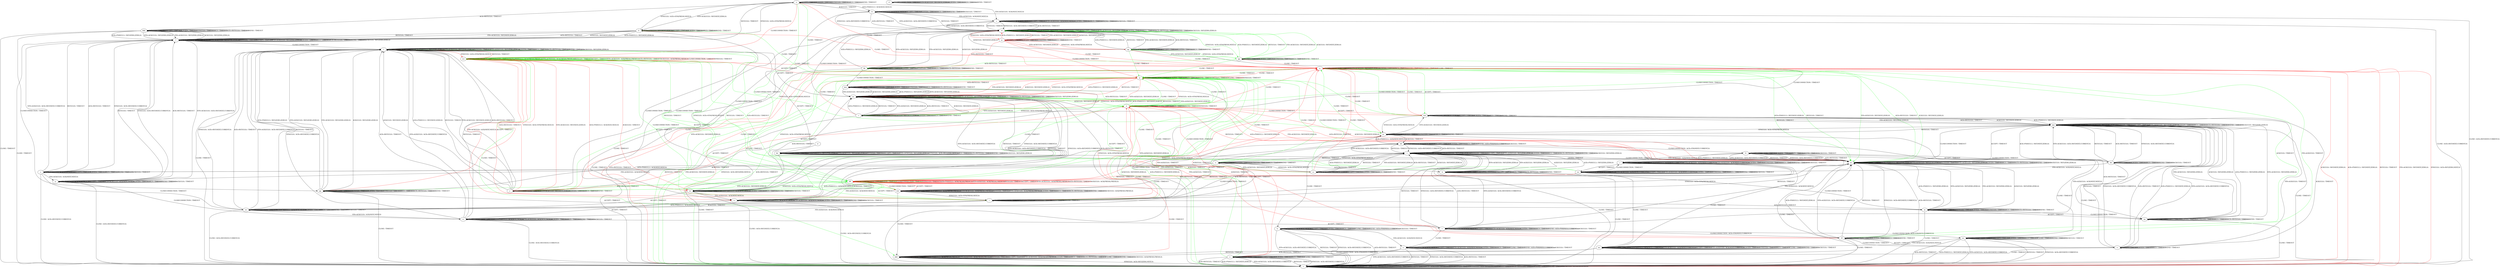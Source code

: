 digraph "" {
	graph ["Incoming time"=0.20570611953735352,
		"Outgoing time"=0.2994973659515381,
		Output="{'States': 58, 'Transitions': 806, 'Filename': '../results/tcp_preset_50/TCP_FreeBSD_Server-TCP_FreeBSD_Server-2.dot'}",
		Reference="{'States': 56, 'Transitions': 716, 'Filename': '../subjects/tcp/TCP_FreeBSD_Server.dot'}",
		Solver=yices,
		Updated="{'States': 56, 'Transitions': 716, 'Filename': '../subjects/tcp/TCP_FreeBSD_Server.dot'}",
		"f-measure"=0.8868715083798883,
		precision=0.8868715083798883,
		recall=0.8868715083798883
	];
	a -> a	[key=0,
		label="ACCEPT / TIMEOUT"];
	a -> a	[key=1,
		label="LISTEN / TIMEOUT"];
	a -> a	[key=2,
		label="SYN(V,V,0) / TIMEOUT"];
	a -> a	[key=3,
		label="RCV / TIMEOUT"];
	a -> a	[key=4,
		label="SEND / TIMEOUT"];
	a -> f	[key=0,
		label="RST(V,V,0) / TIMEOUT"];
	a -> h	[key=0,
		label="SYN+ACK(V,V,0) / RST(NEXT,ZERO,0)"];
	a -> q	[key=0,
		color=red,
		label="CLOSE / TIMEOUT"];
	a -> s	[key=0,
		label="FIN+ACK(V,V,0) / ACK(NEXT,NEXT,0)"];
	a -> jj	[key=0,
		color=green,
		label="CLOSE / TIMEOUT"];
	a -> tt	[key=0,
		label="ACK+PSH(V,V,1) / ACK(NEXT,NEXT,0)"];
	a -> tt	[key=1,
		label="ACK(V,V,0) / TIMEOUT"];
	a -> bbb	[key=0,
		label="ACK+RST(V,V,0) / TIMEOUT"];
	a -> ccc	[key=0,
		color=red,
		label="CLOSECONNECTION / TIMEOUT"];
	a -> fff	[key=0,
		color=green,
		label="CLOSECONNECTION / TIMEOUT"];
	b -> b	[key=0,
		label="RST(V,V,0) / TIMEOUT"];
	b -> b	[key=1,
		label="ACCEPT / TIMEOUT"];
	b -> b	[key=2,
		label="LISTEN / TIMEOUT"];
	b -> b	[key=3,
		label="SYN(V,V,0) / TIMEOUT"];
	b -> b	[key=4,
		label="RCV / TIMEOUT"];
	b -> b	[key=5,
		label="ACK+RST(V,V,0) / TIMEOUT"];
	b -> b	[key=6,
		label="SEND / TIMEOUT"];
	b -> l	[key=0,
		label="ACK+PSH(V,V,1) / RST(ZERO,ZERO,0)"];
	b -> l	[key=1,
		label="SYN+ACK(V,V,0) / RST(ZERO,ZERO,0)"];
	b -> l	[key=2,
		label="FIN+ACK(V,V,0) / RST(ZERO,ZERO,0)"];
	b -> l	[key=3,
		label="ACK(V,V,0) / RST(ZERO,ZERO,0)"];
	b -> m	[key=0,
		label="CLOSECONNECTION / TIMEOUT"];
	b -> v	[key=0,
		label="CLOSE / TIMEOUT"];
	c -> c	[key=0,
		label="CLOSECONNECTION / TIMEOUT"];
	c -> c	[key=1,
		label="SYN+ACK(V,V,0) / RST(NEXT,ZERO,0)"];
	c -> c	[key=2,
		label="LISTEN / TIMEOUT"];
	c -> c	[key=3,
		label="RCV / TIMEOUT"];
	c -> c	[key=4,
		label="SEND / TIMEOUT"];
	c -> q	[key=0,
		color=red,
		label="CLOSE / TIMEOUT"];
	c -> y	[key=0,
		label="ACCEPT / TIMEOUT"];
	c -> ii	[key=0,
		color=green,
		label="SYN(V,V,0) / ACK+SYN(FRESH,NEXT,0)"];
	c -> jj	[key=0,
		color=green,
		label="CLOSE / TIMEOUT"];
	c -> jj	[key=1,
		color=red,
		label="SYN(V,V,0) / ACK+SYN(FRESH,NEXT,0)"];
	c -> yy	[key=0,
		label="ACK+PSH(V,V,1) / RST(NEXT,ZERO,0)"];
	c -> yy	[key=1,
		label="RST(V,V,0) / TIMEOUT"];
	c -> yy	[key=2,
		label="FIN+ACK(V,V,0) / RST(NEXT,ZERO,0)"];
	c -> yy	[key=3,
		label="ACK+RST(V,V,0) / TIMEOUT"];
	c -> yy	[key=4,
		label="ACK(V,V,0) / RST(NEXT,ZERO,0)"];
	d -> d	[key=0,
		label="CLOSECONNECTION / TIMEOUT"];
	d -> d	[key=1,
		label="SYN+ACK(V,V,0) / RST(NEXT,ZERO,0)"];
	d -> d	[key=2,
		label="LISTEN / TIMEOUT"];
	d -> d	[key=3,
		label="RCV / TIMEOUT"];
	d -> d	[key=4,
		label="SEND / TIMEOUT"];
	e -> e	[key=0,
		label="CLOSECONNECTION / TIMEOUT"];
	e -> e	[key=1,
		label="ACCEPT / TIMEOUT"];
	e -> e	[key=2,
		label="LISTEN / TIMEOUT"];
	e -> e	[key=3,
		label="RCV / TIMEOUT"];
	e -> e	[key=4,
		label="CLOSE / TIMEOUT"];
	e -> e	[key=5,
		label="SEND / TIMEOUT"];
	e -> q	[key=0,
		color=red,
		label="FIN+ACK(V,V,0) / TIMEOUT"];
	e -> q	[key=1,
		color=red,
		label="ACK(V,V,0) / TIMEOUT"];
	e -> v	[key=0,
		label="ACK+PSH(V,V,1) / RST(NEXT,ZERO,0)"];
	e -> v	[key=1,
		label="SYN+ACK(V,V,0) / ACK+RST(NEXT,CURRENT,0)"];
	e -> v	[key=2,
		label="RST(V,V,0) / TIMEOUT"];
	e -> v	[key=3,
		label="SYN(V,V,0) / ACK+RST(NEXT,CURRENT,0)"];
	e -> v	[key=4,
		label="ACK+RST(V,V,0) / TIMEOUT"];
	e -> jj	[key=0,
		color=green,
		label="FIN+ACK(V,V,0) / TIMEOUT"];
	e -> jj	[key=1,
		color=green,
		label="ACK(V,V,0) / TIMEOUT"];
	f -> a	[key=0,
		label="SYN(V,V,0) / ACK+SYN(FRESH,NEXT,0)"];
	f -> f	[key=0,
		label="ACK+PSH(V,V,1) / RST(ZERO,ZERO,0)"];
	f -> f	[key=1,
		label="SYN+ACK(V,V,0) / RST(ZERO,ZERO,0)"];
	f -> f	[key=2,
		label="RST(V,V,0) / TIMEOUT"];
	f -> f	[key=3,
		label="ACCEPT / TIMEOUT"];
	f -> f	[key=4,
		label="FIN+ACK(V,V,0) / RST(ZERO,ZERO,0)"];
	f -> f	[key=5,
		label="LISTEN / TIMEOUT"];
	f -> f	[key=6,
		label="RCV / TIMEOUT"];
	f -> f	[key=7,
		label="ACK+RST(V,V,0) / TIMEOUT"];
	f -> f	[key=8,
		label="SEND / TIMEOUT"];
	f -> f	[key=9,
		label="ACK(V,V,0) / RST(ZERO,ZERO,0)"];
	f -> t	[key=0,
		label="CLOSECONNECTION / TIMEOUT"];
	f -> v	[key=0,
		label="CLOSE / TIMEOUT"];
	g -> g	[key=0,
		label="ACCEPT / TIMEOUT"];
	g -> g	[key=1,
		label="LISTEN / TIMEOUT"];
	g -> g	[key=2,
		label="SYN(V,V,0) / TIMEOUT"];
	g -> g	[key=3,
		label="RCV / TIMEOUT"];
	g -> g	[key=4,
		label="SEND / TIMEOUT"];
	g -> q	[key=0,
		color=red,
		label="CLOSE / TIMEOUT"];
	g -> jj	[key=0,
		color=red,
		label="CLOSECONNECTION / TIMEOUT"];
	g -> kk	[key=0,
		color=red,
		label="ACK+RST(V,V,0) / TIMEOUT"];
	g -> qq	[key=0,
		color=red,
		label="SYN+ACK(V,V,0) / RST(NEXT,ZERO,0)"];
	g -> vv	[key=0,
		color=red,
		label="ACK+PSH(V,V,1) / RST(NEXT,ZERO,0)"];
	g -> vv	[key=1,
		color=red,
		label="RST(V,V,0) / TIMEOUT"];
	g -> vv	[key=2,
		color=red,
		label="FIN+ACK(V,V,0) / RST(NEXT,ZERO,0)"];
	g -> vv	[key=3,
		color=red,
		label="ACK(V,V,0) / RST(NEXT,ZERO,0)"];
	h -> a	[key=0,
		label="SYN(V,V,0) / ACK+SYN(FRESH,NEXT,0)"];
	h -> f	[key=0,
		label="ACK+PSH(V,V,1) / RST(NEXT,ZERO,0)"];
	h -> f	[key=1,
		label="RST(V,V,0) / TIMEOUT"];
	h -> f	[key=2,
		label="FIN+ACK(V,V,0) / RST(NEXT,ZERO,0)"];
	h -> f	[key=3,
		label="ACK+RST(V,V,0) / TIMEOUT"];
	h -> f	[key=4,
		label="ACK(V,V,0) / RST(NEXT,ZERO,0)"];
	h -> h	[key=0,
		label="SYN+ACK(V,V,0) / RST(NEXT,ZERO,0)"];
	h -> h	[key=1,
		label="ACCEPT / TIMEOUT"];
	h -> h	[key=2,
		label="LISTEN / TIMEOUT"];
	h -> h	[key=3,
		label="RCV / TIMEOUT"];
	h -> h	[key=4,
		label="SEND / TIMEOUT"];
	h -> q	[key=0,
		color=red,
		label="CLOSE / TIMEOUT"];
	h -> y	[key=0,
		label="CLOSECONNECTION / TIMEOUT"];
	h -> jj	[key=0,
		color=green,
		label="CLOSE / TIMEOUT"];
	i -> i	[key=0,
		label="CLOSECONNECTION / TIMEOUT"];
	i -> i	[key=1,
		label="LISTEN / TIMEOUT"];
	i -> i	[key=2,
		label="SYN(V,V,0) / TIMEOUT"];
	i -> i	[key=3,
		label="RCV / TIMEOUT"];
	i -> i	[key=4,
		label="SEND / TIMEOUT"];
	i -> m	[key=0,
		label="ACK+RST(V,V,0) / TIMEOUT"];
	i -> q	[key=0,
		color=green,
		label="SYN+ACK(V,V,0) / RST(NEXT,ZERO,0)"];
	i -> q	[key=1,
		color=red,
		label="CLOSE / TIMEOUT"];
	i -> w	[key=0,
		label="FIN+ACK(V,V,0) / ACK(NEXT,NEXT,0)"];
	i -> ii	[key=0,
		color=red,
		label="SYN+ACK(V,V,0) / RST(NEXT,ZERO,0)"];
	i -> jj	[key=0,
		color=green,
		label="CLOSE / TIMEOUT"];
	i -> oo	[key=0,
		label="ACK+PSH(V,V,1) / ACK(NEXT,NEXT,0)"];
	i -> oo	[key=1,
		label="ACK(V,V,0) / TIMEOUT"];
	i -> ss	[key=0,
		label="ACCEPT / TIMEOUT"];
	i -> zz	[key=0,
		label="RST(V,V,0) / TIMEOUT"];
	j -> j	[key=0,
		label="CLOSECONNECTION / TIMEOUT"];
	j -> j	[key=1,
		label="ACK+PSH(V,V,1) / ACK(NEXT,CURRENT,0)"];
	j -> j	[key=2,
		label="SYN+ACK(V,V,0) / ACK(NEXT,CURRENT,0)"];
	j -> j	[key=3,
		label="FIN+ACK(V,V,0) / ACK(NEXT,CURRENT,0)"];
	j -> j	[key=4,
		label="LISTEN / TIMEOUT"];
	j -> j	[key=5,
		label="SYN(V,V,0) / TIMEOUT"];
	j -> j	[key=6,
		label="RCV / TIMEOUT"];
	j -> j	[key=7,
		label="SEND / TIMEOUT"];
	j -> j	[key=8,
		label="ACK(V,V,0) / TIMEOUT"];
	j -> nn	[key=0,
		label="CLOSE / TIMEOUT"];
	j -> uu	[key=0,
		label="ACCEPT / TIMEOUT"];
	j -> ww	[key=0,
		label="RST(V,V,0) / TIMEOUT"];
	j -> ww	[key=1,
		label="ACK+RST(V,V,0) / TIMEOUT"];
	k -> k	[key=0,
		label="ACK+PSH(V,V,1) / ACK(NEXT,NEXT,0)"];
	k -> k	[key=1,
		label="ACCEPT / TIMEOUT"];
	k -> k	[key=2,
		label="LISTEN / TIMEOUT"];
	k -> k	[key=3,
		label="RCV / TIMEOUT"];
	k -> k	[key=4,
		label="CLOSE / TIMEOUT"];
	k -> k	[key=5,
		label="SEND / ACK+PSH(NEXT,CURRENT,1)"];
	k -> k	[key=6,
		label="ACK(V,V,0) / TIMEOUT"];
	k -> v	[key=0,
		label="SYN+ACK(V,V,0) / ACK+RST(NEXT,CURRENT,0)"];
	k -> v	[key=1,
		label="RST(V,V,0) / TIMEOUT"];
	k -> v	[key=2,
		label="SYN(V,V,0) / ACK+RST(NEXT,CURRENT,0)"];
	k -> v	[key=3,
		label="ACK+RST(V,V,0) / TIMEOUT"];
	k -> x	[key=0,
		label="FIN+ACK(V,V,0) / ACK(NEXT,NEXT,0)"];
	k -> ee	[key=0,
		label="CLOSECONNECTION / ACK+FIN(NEXT,CURRENT,0)"];
	l -> l	[key=0,
		label="ACK+PSH(V,V,1) / RST(ZERO,ZERO,0)"];
	l -> l	[key=1,
		label="SYN+ACK(V,V,0) / RST(ZERO,ZERO,0)"];
	l -> l	[key=2,
		label="RST(V,V,0) / TIMEOUT"];
	l -> l	[key=3,
		label="ACCEPT / TIMEOUT"];
	l -> l	[key=4,
		label="FIN+ACK(V,V,0) / RST(ZERO,ZERO,0)"];
	l -> l	[key=5,
		label="LISTEN / TIMEOUT"];
	l -> l	[key=6,
		label="RCV / TIMEOUT"];
	l -> l	[key=7,
		label="ACK+RST(V,V,0) / TIMEOUT"];
	l -> l	[key=8,
		label="SEND / TIMEOUT"];
	l -> l	[key=9,
		label="ACK(V,V,0) / RST(ZERO,ZERO,0)"];
	l -> u	[key=0,
		label="SYN(V,V,0) / ACK+SYN(FRESH,NEXT,0)"];
	l -> v	[key=0,
		label="CLOSE / TIMEOUT"];
	l -> zz	[key=0,
		label="CLOSECONNECTION / TIMEOUT"];
	m -> m	[key=0,
		label="CLOSECONNECTION / TIMEOUT"];
	m -> m	[key=1,
		label="RST(V,V,0) / TIMEOUT"];
	m -> m	[key=2,
		label="LISTEN / TIMEOUT"];
	m -> m	[key=3,
		label="SYN(V,V,0) / TIMEOUT"];
	m -> m	[key=4,
		label="RCV / TIMEOUT"];
	m -> m	[key=5,
		label="ACK+RST(V,V,0) / TIMEOUT"];
	m -> m	[key=6,
		label="SEND / TIMEOUT"];
	m -> v	[key=0,
		label="CLOSE / TIMEOUT"];
	m -> aa	[key=0,
		label="ACCEPT / TIMEOUT"];
	m -> zz	[key=0,
		label="ACK+PSH(V,V,1) / RST(ZERO,ZERO,0)"];
	m -> zz	[key=1,
		label="SYN+ACK(V,V,0) / RST(ZERO,ZERO,0)"];
	m -> zz	[key=2,
		label="FIN+ACK(V,V,0) / RST(ZERO,ZERO,0)"];
	m -> zz	[key=3,
		label="ACK(V,V,0) / RST(ZERO,ZERO,0)"];
	n -> n	[key=0,
		label="CLOSECONNECTION / TIMEOUT"];
	n -> n	[key=1,
		label="ACK+PSH(V,V,1) / ACK(NEXT,NEXT,0)"];
	n -> n	[key=2,
		label="FIN+ACK(V,V,0) / ACK(NEXT,NEXT,0)"];
	n -> n	[key=3,
		label="LISTEN / TIMEOUT"];
	n -> n	[key=4,
		label="RCV / TIMEOUT"];
	n -> n	[key=5,
		label="SEND / TIMEOUT"];
	n -> n	[key=6,
		label="ACK(V,V,0) / TIMEOUT"];
	n -> v	[key=0,
		label="CLOSE / ACK+RST(NEXT,CURRENT,0)"];
	n -> w	[key=0,
		label="ACCEPT / TIMEOUT"];
	n -> yy	[key=0,
		label="SYN+ACK(V,V,0) / ACK+RST(NEXT,CURRENT,0)"];
	n -> yy	[key=1,
		label="RST(V,V,0) / TIMEOUT"];
	n -> yy	[key=2,
		label="SYN(V,V,0) / ACK+RST(NEXT,CURRENT,0)"];
	n -> yy	[key=3,
		label="ACK+RST(V,V,0) / TIMEOUT"];
	o -> e	[key=0,
		label="CLOSE / TIMEOUT"];
	o -> o	[key=0,
		label="ACCEPT / TIMEOUT"];
	o -> o	[key=1,
		label="LISTEN / TIMEOUT"];
	o -> o	[key=2,
		label="RCV / TIMEOUT"];
	o -> o	[key=3,
		label="SEND / TIMEOUT"];
	o -> ff	[key=0,
		label="CLOSECONNECTION / TIMEOUT"];
	o -> aaa	[key=0,
		label="ACK+PSH(V,V,1) / RST(NEXT,ZERO,0)"];
	o -> aaa	[key=1,
		label="SYN+ACK(V,V,0) / ACK+RST(NEXT,CURRENT,0)"];
	o -> aaa	[key=2,
		label="RST(V,V,0) / TIMEOUT"];
	o -> aaa	[key=3,
		label="SYN(V,V,0) / ACK+RST(NEXT,CURRENT,0)"];
	o -> aaa	[key=4,
		label="ACK+RST(V,V,0) / TIMEOUT"];
	o -> eee	[key=0,
		label="FIN+ACK(V,V,0) / TIMEOUT"];
	o -> eee	[key=1,
		label="ACK(V,V,0) / TIMEOUT"];
	p -> f	[key=0,
		label="SYN+ACK(V,V,0) / ACK+RST(NEXT,CURRENT,0)"];
	p -> f	[key=1,
		label="RST(V,V,0) / TIMEOUT"];
	p -> f	[key=2,
		label="SYN(V,V,0) / ACK+RST(NEXT,CURRENT,0)"];
	p -> f	[key=3,
		label="ACK+RST(V,V,0) / TIMEOUT"];
	p -> p	[key=0,
		label="ACK+PSH(V,V,1) / ACK(NEXT,NEXT,0)"];
	p -> p	[key=1,
		label="ACCEPT / TIMEOUT"];
	p -> p	[key=2,
		label="FIN+ACK(V,V,0) / ACK(NEXT,NEXT,0)"];
	p -> p	[key=3,
		label="LISTEN / TIMEOUT"];
	p -> p	[key=4,
		label="RCV / TIMEOUT"];
	p -> p	[key=5,
		label="SEND / TIMEOUT"];
	p -> p	[key=6,
		label="ACK(V,V,0) / TIMEOUT"];
	p -> v	[key=0,
		label="CLOSE / ACK+RST(NEXT,CURRENT,0)"];
	p -> w	[key=0,
		label="CLOSECONNECTION / TIMEOUT"];
	q -> i	[key=0,
		color=green,
		label="SYN(V,V,0) / ACK+SYN(FRESH,NEXT,0)"];
	q -> q	[key=0,
		label="CLOSECONNECTION / TIMEOUT"];
	q -> q	[key=1,
		label="SYN+ACK(V,V,0) / RST(NEXT,ZERO,0)"];
	q -> q	[key=2,
		label="LISTEN / TIMEOUT"];
	q -> q	[key=3,
		label="RCV / TIMEOUT"];
	q -> q	[key=4,
		label="SEND / TIMEOUT"];
	q -> q	[key=5,
		color=red,
		label="ACCEPT / TIMEOUT"];
	q -> q	[key=6,
		color=red,
		label="CLOSE / TIMEOUT"];
	q -> v	[key=0,
		color=red,
		label="ACK+PSH(V,V,1) / RST(NEXT,ZERO,0)"];
	q -> v	[key=1,
		color=red,
		label="RST(V,V,0) / TIMEOUT"];
	q -> v	[key=2,
		color=red,
		label="FIN+ACK(V,V,0) / RST(NEXT,ZERO,0)"];
	q -> v	[key=3,
		color=red,
		label="SYN(V,V,0) / ACK+RST(ZERO,NEXT,0)"];
	q -> v	[key=4,
		color=red,
		label="ACK+RST(V,V,0) / TIMEOUT"];
	q -> v	[key=5,
		color=red,
		label="ACK(V,V,0) / RST(NEXT,ZERO,0)"];
	q -> jj	[key=0,
		color=green,
		label="CLOSE / TIMEOUT"];
	q -> zz	[key=0,
		color=green,
		label="ACK+PSH(V,V,1) / RST(NEXT,ZERO,0)"];
	q -> zz	[key=1,
		color=green,
		label="RST(V,V,0) / TIMEOUT"];
	q -> zz	[key=2,
		color=green,
		label="FIN+ACK(V,V,0) / RST(NEXT,ZERO,0)"];
	q -> zz	[key=3,
		color=green,
		label="ACK+RST(V,V,0) / TIMEOUT"];
	q -> zz	[key=4,
		color=green,
		label="ACK(V,V,0) / RST(NEXT,ZERO,0)"];
	q -> eee	[key=0,
		color=green,
		label="ACCEPT / TIMEOUT"];
	r -> l	[key=0,
		label="SYN+ACK(V,V,0) / ACK+RST(NEXT,CURRENT,0)"];
	r -> l	[key=1,
		label="RST(V,V,0) / TIMEOUT"];
	r -> l	[key=2,
		label="SYN(V,V,0) / ACK+RST(NEXT,CURRENT,0)"];
	r -> l	[key=3,
		label="ACK+RST(V,V,0) / TIMEOUT"];
	r -> r	[key=0,
		label="ACK+PSH(V,V,1) / ACK(NEXT,NEXT,0)"];
	r -> r	[key=1,
		label="ACCEPT / TIMEOUT"];
	r -> r	[key=2,
		label="FIN+ACK(V,V,0) / ACK(NEXT,NEXT,0)"];
	r -> r	[key=3,
		label="LISTEN / TIMEOUT"];
	r -> r	[key=4,
		label="RCV / TIMEOUT"];
	r -> r	[key=5,
		label="SEND / ACK+PSH(NEXT,CURRENT,1)"];
	r -> r	[key=6,
		label="ACK(V,V,0) / TIMEOUT"];
	r -> x	[key=0,
		label="CLOSE / TIMEOUT"];
	r -> ff	[key=0,
		label="CLOSECONNECTION / ACK+FIN(NEXT,CURRENT,0)"];
	s -> n	[key=0,
		label="CLOSECONNECTION / TIMEOUT"];
	s -> s	[key=0,
		label="ACK+PSH(V,V,1) / ACK(NEXT,NEXT,0)"];
	s -> s	[key=1,
		label="ACCEPT / TIMEOUT"];
	s -> s	[key=2,
		label="FIN+ACK(V,V,0) / ACK(NEXT,NEXT,0)"];
	s -> s	[key=3,
		label="LISTEN / TIMEOUT"];
	s -> s	[key=4,
		label="RCV / TIMEOUT"];
	s -> s	[key=5,
		label="SEND / TIMEOUT"];
	s -> s	[key=6,
		label="ACK(V,V,0) / TIMEOUT"];
	s -> v	[key=0,
		label="CLOSE / ACK+RST(NEXT,CURRENT,0)"];
	s -> vv	[key=0,
		label="SYN+ACK(V,V,0) / ACK+RST(NEXT,CURRENT,0)"];
	s -> vv	[key=1,
		label="RST(V,V,0) / TIMEOUT"];
	s -> vv	[key=2,
		label="SYN(V,V,0) / ACK+RST(NEXT,CURRENT,0)"];
	s -> vv	[key=3,
		label="ACK+RST(V,V,0) / TIMEOUT"];
	t -> t	[key=0,
		label="CLOSECONNECTION / TIMEOUT"];
	t -> t	[key=1,
		label="ACK+PSH(V,V,1) / RST(ZERO,ZERO,0)"];
	t -> t	[key=2,
		label="SYN+ACK(V,V,0) / RST(ZERO,ZERO,0)"];
	t -> t	[key=3,
		label="RST(V,V,0) / TIMEOUT"];
	t -> t	[key=4,
		label="FIN+ACK(V,V,0) / RST(ZERO,ZERO,0)"];
	t -> t	[key=5,
		label="LISTEN / TIMEOUT"];
	t -> t	[key=6,
		label="RCV / TIMEOUT"];
	t -> t	[key=7,
		label="ACK+RST(V,V,0) / TIMEOUT"];
	t -> t	[key=8,
		label="SEND / TIMEOUT"];
	t -> t	[key=9,
		label="ACK(V,V,0) / RST(ZERO,ZERO,0)"];
	t -> v	[key=0,
		label="CLOSE / TIMEOUT"];
	t -> zz	[key=0,
		label="ACCEPT / TIMEOUT"];
	t -> ccc	[key=0,
		color=red,
		label="SYN(V,V,0) / ACK+SYN(FRESH,NEXT,0)"];
	t -> fff	[key=0,
		color=green,
		label="SYN(V,V,0) / ACK+SYN(FRESH,NEXT,0)"];
	u -> b	[key=0,
		label="ACK+RST(V,V,0) / TIMEOUT"];
	u -> i	[key=0,
		label="CLOSECONNECTION / TIMEOUT"];
	u -> l	[key=0,
		label="RST(V,V,0) / TIMEOUT"];
	u -> p	[key=0,
		label="FIN+ACK(V,V,0) / ACK(NEXT,NEXT,0)"];
	u -> u	[key=0,
		label="ACCEPT / TIMEOUT"];
	u -> u	[key=1,
		label="LISTEN / TIMEOUT"];
	u -> u	[key=2,
		label="SYN(V,V,0) / TIMEOUT"];
	u -> u	[key=3,
		label="RCV / TIMEOUT"];
	u -> u	[key=4,
		label="SEND / TIMEOUT"];
	u -> z	[key=0,
		label="ACK+PSH(V,V,1) / ACK(NEXT,NEXT,0)"];
	u -> z	[key=1,
		label="ACK(V,V,0) / TIMEOUT"];
	u -> cc	[key=0,
		label="SYN+ACK(V,V,0) / RST(NEXT,ZERO,0)"];
	u -> jj	[key=0,
		color=green,
		label="CLOSE / TIMEOUT"];
	v -> v	[key=0,
		label="CLOSECONNECTION / TIMEOUT"];
	v -> v	[key=1,
		label="ACK+PSH(V,V,1) / RST(ZERO,ZERO,0)"];
	v -> v	[key=2,
		label="SYN+ACK(V,V,0) / RST(ZERO,ZERO,0)"];
	v -> v	[key=3,
		label="RST(V,V,0) / TIMEOUT"];
	v -> v	[key=4,
		label="ACCEPT / TIMEOUT"];
	v -> v	[key=5,
		label="FIN+ACK(V,V,0) / RST(ZERO,ZERO,0)"];
	v -> v	[key=6,
		label="LISTEN / TIMEOUT"];
	v -> v	[key=7,
		label="SYN(V,V,0) / ACK+RST(ZERO,NEXT,0)"];
	v -> v	[key=8,
		label="RCV / TIMEOUT"];
	v -> v	[key=9,
		label="ACK+RST(V,V,0) / TIMEOUT"];
	v -> v	[key=10,
		label="CLOSE / TIMEOUT"];
	v -> v	[key=11,
		label="SEND / TIMEOUT"];
	v -> v	[key=12,
		label="ACK(V,V,0) / RST(ZERO,ZERO,0)"];
	w -> r	[key=0,
		label="ACCEPT / TIMEOUT"];
	w -> t	[key=0,
		label="SYN+ACK(V,V,0) / ACK+RST(NEXT,CURRENT,0)"];
	w -> t	[key=1,
		label="RST(V,V,0) / TIMEOUT"];
	w -> t	[key=2,
		label="SYN(V,V,0) / ACK+RST(NEXT,CURRENT,0)"];
	w -> t	[key=3,
		label="ACK+RST(V,V,0) / TIMEOUT"];
	w -> v	[key=0,
		label="CLOSE / ACK+RST(NEXT,CURRENT,0)"];
	w -> w	[key=0,
		label="CLOSECONNECTION / TIMEOUT"];
	w -> w	[key=1,
		label="ACK+PSH(V,V,1) / ACK(NEXT,NEXT,0)"];
	w -> w	[key=2,
		label="FIN+ACK(V,V,0) / ACK(NEXT,NEXT,0)"];
	w -> w	[key=3,
		label="LISTEN / TIMEOUT"];
	w -> w	[key=4,
		label="RCV / TIMEOUT"];
	w -> w	[key=5,
		label="SEND / TIMEOUT"];
	w -> w	[key=6,
		label="ACK(V,V,0) / TIMEOUT"];
	x -> e	[key=0,
		label="CLOSECONNECTION / ACK+FIN(NEXT,CURRENT,0)"];
	x -> v	[key=0,
		label="SYN+ACK(V,V,0) / ACK+RST(NEXT,CURRENT,0)"];
	x -> v	[key=1,
		label="RST(V,V,0) / TIMEOUT"];
	x -> v	[key=2,
		label="SYN(V,V,0) / ACK+RST(NEXT,CURRENT,0)"];
	x -> v	[key=3,
		label="ACK+RST(V,V,0) / TIMEOUT"];
	x -> x	[key=0,
		label="ACK+PSH(V,V,1) / ACK(NEXT,NEXT,0)"];
	x -> x	[key=1,
		label="ACCEPT / TIMEOUT"];
	x -> x	[key=2,
		label="FIN+ACK(V,V,0) / ACK(NEXT,NEXT,0)"];
	x -> x	[key=3,
		label="LISTEN / TIMEOUT"];
	x -> x	[key=4,
		label="RCV / TIMEOUT"];
	x -> x	[key=5,
		label="CLOSE / TIMEOUT"];
	x -> x	[key=6,
		label="SEND / ACK+PSH(NEXT,CURRENT,1)"];
	x -> x	[key=7,
		label="ACK(V,V,0) / TIMEOUT"];
	y -> q	[key=0,
		color=green,
		label="ACCEPT / TIMEOUT"];
	y -> q	[key=1,
		color=red,
		label="CLOSE / TIMEOUT"];
	y -> t	[key=0,
		label="ACK+PSH(V,V,1) / RST(NEXT,ZERO,0)"];
	y -> t	[key=1,
		label="RST(V,V,0) / TIMEOUT"];
	y -> t	[key=2,
		label="FIN+ACK(V,V,0) / RST(NEXT,ZERO,0)"];
	y -> t	[key=3,
		label="ACK+RST(V,V,0) / TIMEOUT"];
	y -> t	[key=4,
		label="ACK(V,V,0) / RST(NEXT,ZERO,0)"];
	y -> y	[key=0,
		label="CLOSECONNECTION / TIMEOUT"];
	y -> y	[key=1,
		label="SYN+ACK(V,V,0) / RST(NEXT,ZERO,0)"];
	y -> y	[key=2,
		label="LISTEN / TIMEOUT"];
	y -> y	[key=3,
		label="RCV / TIMEOUT"];
	y -> y	[key=4,
		label="SEND / TIMEOUT"];
	y -> ii	[key=0,
		color=red,
		label="ACCEPT / TIMEOUT"];
	y -> jj	[key=0,
		color=green,
		label="CLOSE / TIMEOUT"];
	y -> ccc	[key=0,
		color=red,
		label="SYN(V,V,0) / ACK+SYN(FRESH,NEXT,0)"];
	y -> fff	[key=0,
		color=green,
		label="SYN(V,V,0) / ACK+SYN(FRESH,NEXT,0)"];
	z -> f	[key=0,
		label="SYN+ACK(V,V,0) / ACK+RST(NEXT,CURRENT,0)"];
	z -> f	[key=1,
		label="RST(V,V,0) / TIMEOUT"];
	z -> f	[key=2,
		label="SYN(V,V,0) / ACK+RST(NEXT,CURRENT,0)"];
	z -> f	[key=3,
		label="ACK+RST(V,V,0) / TIMEOUT"];
	z -> p	[key=0,
		label="FIN+ACK(V,V,0) / ACK(NEXT,NEXT,0)"];
	z -> v	[key=0,
		label="CLOSE / ACK+RST(NEXT,CURRENT,0)"];
	z -> z	[key=0,
		label="ACK+PSH(V,V,1) / ACK(NEXT,NEXT,0)"];
	z -> z	[key=1,
		label="ACCEPT / TIMEOUT"];
	z -> z	[key=2,
		label="LISTEN / TIMEOUT"];
	z -> z	[key=3,
		label="RCV / TIMEOUT"];
	z -> z	[key=4,
		label="SEND / TIMEOUT"];
	z -> z	[key=5,
		label="ACK(V,V,0) / TIMEOUT"];
	z -> oo	[key=0,
		label="CLOSECONNECTION / TIMEOUT"];
	aa -> m	[key=0,
		label="CLOSECONNECTION / TIMEOUT"];
	aa -> v	[key=0,
		label="CLOSE / TIMEOUT"];
	aa -> aa	[key=0,
		label="RST(V,V,0) / TIMEOUT"];
	aa -> aa	[key=1,
		label="ACCEPT / TIMEOUT"];
	aa -> aa	[key=2,
		label="LISTEN / TIMEOUT"];
	aa -> aa	[key=3,
		label="SYN(V,V,0) / TIMEOUT"];
	aa -> aa	[key=4,
		label="RCV / TIMEOUT"];
	aa -> aa	[key=5,
		label="ACK+RST(V,V,0) / TIMEOUT"];
	aa -> aa	[key=6,
		label="SEND / TIMEOUT"];
	aa -> aaa	[key=0,
		label="ACK+PSH(V,V,1) / RST(ZERO,ZERO,0)"];
	aa -> aaa	[key=1,
		label="SYN+ACK(V,V,0) / RST(ZERO,ZERO,0)"];
	aa -> aaa	[key=2,
		label="FIN+ACK(V,V,0) / RST(ZERO,ZERO,0)"];
	aa -> aaa	[key=3,
		label="ACK(V,V,0) / RST(ZERO,ZERO,0)"];
	bb -> bb	[key=0,
		label="ACCEPT / TIMEOUT"];
	bb -> bb	[key=1,
		label="LISTEN / TIMEOUT"];
	bb -> bb	[key=2,
		label="RCV / TIMEOUT"];
	bb -> bb	[key=3,
		label="SEND / TIMEOUT"];
	bb -> bb	[key=4,
		label="ACK(V,V,0) / TIMEOUT"];
	bb -> ee	[key=0,
		label="CLOSE / TIMEOUT"];
	bb -> ll	[key=0,
		label="CLOSECONNECTION / TIMEOUT"];
	bb -> uu	[key=0,
		label="FIN+ACK(V,V,0) / ACK(NEXT,NEXT,0)"];
	bb -> aaa	[key=0,
		label="ACK+PSH(V,V,1) / RST(NEXT,ZERO,0)"];
	bb -> aaa	[key=1,
		label="SYN+ACK(V,V,0) / ACK+RST(NEXT,CURRENT,0)"];
	bb -> aaa	[key=2,
		label="RST(V,V,0) / TIMEOUT"];
	bb -> aaa	[key=3,
		label="SYN(V,V,0) / ACK+RST(NEXT,CURRENT,0)"];
	bb -> aaa	[key=4,
		label="ACK+RST(V,V,0) / TIMEOUT"];
	cc -> l	[key=0,
		label="ACK+PSH(V,V,1) / RST(NEXT,ZERO,0)"];
	cc -> l	[key=1,
		label="RST(V,V,0) / TIMEOUT"];
	cc -> l	[key=2,
		label="FIN+ACK(V,V,0) / RST(NEXT,ZERO,0)"];
	cc -> l	[key=3,
		label="ACK+RST(V,V,0) / TIMEOUT"];
	cc -> l	[key=4,
		label="ACK(V,V,0) / RST(NEXT,ZERO,0)"];
	cc -> q	[key=0,
		color=green,
		label="CLOSECONNECTION / TIMEOUT"];
	cc -> q	[key=1,
		color=red,
		label="CLOSE / TIMEOUT"];
	cc -> u	[key=0,
		label="SYN(V,V,0) / ACK+SYN(FRESH,NEXT,0)"];
	cc -> cc	[key=0,
		label="SYN+ACK(V,V,0) / RST(NEXT,ZERO,0)"];
	cc -> cc	[key=1,
		label="ACCEPT / TIMEOUT"];
	cc -> cc	[key=2,
		label="LISTEN / TIMEOUT"];
	cc -> cc	[key=3,
		label="RCV / TIMEOUT"];
	cc -> cc	[key=4,
		label="SEND / TIMEOUT"];
	cc -> ii	[key=0,
		color=red,
		label="CLOSECONNECTION / TIMEOUT"];
	cc -> jj	[key=0,
		color=green,
		label="CLOSE / TIMEOUT"];
	dd -> k	[key=0,
		label="CLOSE / TIMEOUT"];
	dd -> l	[key=0,
		label="SYN+ACK(V,V,0) / ACK+RST(NEXT,CURRENT,0)"];
	dd -> l	[key=1,
		label="RST(V,V,0) / TIMEOUT"];
	dd -> l	[key=2,
		label="SYN(V,V,0) / ACK+RST(NEXT,CURRENT,0)"];
	dd -> l	[key=3,
		label="ACK+RST(V,V,0) / TIMEOUT"];
	dd -> r	[key=0,
		label="FIN+ACK(V,V,0) / ACK(NEXT,NEXT,0)"];
	dd -> dd	[key=0,
		label="ACK+PSH(V,V,1) / ACK(NEXT,NEXT,0)"];
	dd -> dd	[key=1,
		label="ACCEPT / TIMEOUT"];
	dd -> dd	[key=2,
		label="LISTEN / TIMEOUT"];
	dd -> dd	[key=3,
		label="RCV / TIMEOUT"];
	dd -> dd	[key=4,
		label="SEND / ACK+PSH(NEXT,CURRENT,1)"];
	dd -> dd	[key=5,
		label="ACK(V,V,0) / TIMEOUT"];
	dd -> ll	[key=0,
		label="CLOSECONNECTION / ACK+FIN(NEXT,CURRENT,0)"];
	ee -> v	[key=0,
		label="ACK+PSH(V,V,1) / RST(NEXT,ZERO,0)"];
	ee -> v	[key=1,
		label="SYN+ACK(V,V,0) / ACK+RST(NEXT,CURRENT,0)"];
	ee -> v	[key=2,
		label="RST(V,V,0) / TIMEOUT"];
	ee -> v	[key=3,
		label="SYN(V,V,0) / ACK+RST(NEXT,CURRENT,0)"];
	ee -> v	[key=4,
		label="ACK+RST(V,V,0) / TIMEOUT"];
	ee -> ee	[key=0,
		label="CLOSECONNECTION / TIMEOUT"];
	ee -> ee	[key=1,
		label="ACCEPT / TIMEOUT"];
	ee -> ee	[key=2,
		label="LISTEN / TIMEOUT"];
	ee -> ee	[key=3,
		label="RCV / TIMEOUT"];
	ee -> ee	[key=4,
		label="CLOSE / TIMEOUT"];
	ee -> ee	[key=5,
		label="SEND / TIMEOUT"];
	ee -> ee	[key=6,
		label="ACK(V,V,0) / TIMEOUT"];
	ee -> nn	[key=0,
		label="FIN+ACK(V,V,0) / ACK(NEXT,NEXT,0)"];
	ff -> e	[key=0,
		label="CLOSE / TIMEOUT"];
	ff -> o	[key=0,
		label="ACCEPT / TIMEOUT"];
	ff -> q	[key=0,
		color=green,
		label="FIN+ACK(V,V,0) / TIMEOUT"];
	ff -> q	[key=1,
		color=green,
		label="ACK(V,V,0) / TIMEOUT"];
	ff -> ff	[key=0,
		label="CLOSECONNECTION / TIMEOUT"];
	ff -> ff	[key=1,
		label="LISTEN / TIMEOUT"];
	ff -> ff	[key=2,
		label="RCV / TIMEOUT"];
	ff -> ff	[key=3,
		label="SEND / TIMEOUT"];
	ff -> ii	[key=0,
		color=red,
		label="FIN+ACK(V,V,0) / TIMEOUT"];
	ff -> ii	[key=1,
		color=red,
		label="ACK(V,V,0) / TIMEOUT"];
	ff -> zz	[key=0,
		label="ACK+PSH(V,V,1) / RST(NEXT,ZERO,0)"];
	ff -> zz	[key=1,
		label="SYN+ACK(V,V,0) / ACK+RST(NEXT,CURRENT,0)"];
	ff -> zz	[key=2,
		label="RST(V,V,0) / TIMEOUT"];
	ff -> zz	[key=3,
		label="SYN(V,V,0) / ACK+RST(NEXT,CURRENT,0)"];
	ff -> zz	[key=4,
		label="ACK+RST(V,V,0) / TIMEOUT"];
	gg -> q	[key=0,
		color=red,
		label="CLOSE / TIMEOUT"];
	gg -> gg	[key=0,
		label="ACCEPT / TIMEOUT"];
	gg -> gg	[key=1,
		label="LISTEN / TIMEOUT"];
	gg -> gg	[key=2,
		label="SYN(V,V,0) / TIMEOUT"];
	gg -> gg	[key=3,
		label="RCV / TIMEOUT"];
	gg -> gg	[key=4,
		label="SEND / TIMEOUT"];
	gg -> ii	[key=0,
		color=green,
		label="CLOSECONNECTION / TIMEOUT"];
	gg -> jj	[key=0,
		color=green,
		label="CLOSE / TIMEOUT"];
	gg -> kk	[key=0,
		color=green,
		label="ACK+RST(V,V,0) / TIMEOUT"];
	gg -> qq	[key=0,
		color=green,
		label="SYN+ACK(V,V,0) / RST(NEXT,ZERO,0)"];
	gg -> vv	[key=0,
		color=green,
		label="ACK+PSH(V,V,1) / RST(NEXT,ZERO,0)"];
	gg -> vv	[key=1,
		color=green,
		label="RST(V,V,0) / TIMEOUT"];
	gg -> vv	[key=2,
		color=green,
		label="FIN+ACK(V,V,0) / RST(NEXT,ZERO,0)"];
	gg -> vv	[key=3,
		color=green,
		label="ACK(V,V,0) / RST(NEXT,ZERO,0)"];
	hh -> v	[key=0,
		label="CLOSE / TIMEOUT"];
	hh -> hh	[key=0,
		label="CLOSECONNECTION / TIMEOUT"];
	hh -> hh	[key=1,
		label="ACK+PSH(V,V,1) / RST(ZERO,ZERO,0)"];
	hh -> hh	[key=2,
		label="SYN+ACK(V,V,0) / RST(ZERO,ZERO,0)"];
	hh -> hh	[key=3,
		label="RST(V,V,0) / TIMEOUT"];
	hh -> hh	[key=4,
		label="ACCEPT / TIMEOUT"];
	hh -> hh	[key=5,
		label="FIN+ACK(V,V,0) / RST(ZERO,ZERO,0)"];
	hh -> hh	[key=6,
		label="SYN(V,V,0) / ACK+RST(ZERO,NEXT,0)"];
	hh -> hh	[key=7,
		label="RCV / TIMEOUT"];
	hh -> hh	[key=8,
		label="ACK+RST(V,V,0) / TIMEOUT"];
	hh -> hh	[key=9,
		label="SEND / TIMEOUT"];
	hh -> hh	[key=10,
		label="ACK(V,V,0) / RST(ZERO,ZERO,0)"];
	hh -> zz	[key=0,
		label="LISTEN / TIMEOUT"];
	ii -> c	[key=0,
		color=green,
		label="SYN+ACK(V,V,0) / RST(NEXT,ZERO,0)"];
	ii -> i	[key=0,
		color=red,
		label="SYN(V,V,0) / ACK+SYN(FRESH,NEXT,0)"];
	ii -> q	[key=0,
		color=red,
		label="CLOSE / TIMEOUT"];
	ii -> ii	[key=0,
		label="CLOSECONNECTION / TIMEOUT"];
	ii -> ii	[key=1,
		label="LISTEN / TIMEOUT"];
	ii -> ii	[key=2,
		label="RCV / TIMEOUT"];
	ii -> ii	[key=3,
		label="SEND / TIMEOUT"];
	ii -> ii	[key=4,
		color=green,
		label="SYN(V,V,0) / TIMEOUT"];
	ii -> jj	[key=0,
		color=green,
		label="CLOSE / TIMEOUT"];
	ii -> mm	[key=0,
		color=green,
		label="ACK+RST(V,V,0) / TIMEOUT"];
	ii -> yy	[key=0,
		color=green,
		label="ACK+PSH(V,V,1) / RST(NEXT,ZERO,0)"];
	ii -> yy	[key=1,
		color=green,
		label="RST(V,V,0) / TIMEOUT"];
	ii -> yy	[key=2,
		color=green,
		label="FIN+ACK(V,V,0) / RST(NEXT,ZERO,0)"];
	ii -> yy	[key=3,
		color=green,
		label="ACK(V,V,0) / RST(NEXT,ZERO,0)"];
	ii -> zz	[key=0,
		color=red,
		label="ACK+PSH(V,V,1) / RST(NEXT,ZERO,0)"];
	ii -> zz	[key=1,
		color=red,
		label="RST(V,V,0) / TIMEOUT"];
	ii -> zz	[key=2,
		color=red,
		label="FIN+ACK(V,V,0) / RST(NEXT,ZERO,0)"];
	ii -> zz	[key=3,
		color=red,
		label="ACK+RST(V,V,0) / TIMEOUT"];
	ii -> zz	[key=4,
		color=red,
		label="ACK(V,V,0) / RST(NEXT,ZERO,0)"];
	ii -> eee	[key=0,
		color=red,
		label="ACCEPT / TIMEOUT"];
	ii -> fff	[key=0,
		color=green,
		label="ACCEPT / TIMEOUT"];
	jj -> c	[key=0,
		color=red,
		label="SYN+ACK(V,V,0) / RST(NEXT,ZERO,0)"];
	jj -> q	[key=0,
		color=red,
		label="CLOSE / TIMEOUT"];
	jj -> v	[key=0,
		color=green,
		label="ACK+PSH(V,V,1) / RST(NEXT,ZERO,0)"];
	jj -> v	[key=1,
		color=green,
		label="RST(V,V,0) / TIMEOUT"];
	jj -> v	[key=2,
		color=green,
		label="FIN+ACK(V,V,0) / RST(NEXT,ZERO,0)"];
	jj -> v	[key=3,
		color=green,
		label="SYN(V,V,0) / ACK+RST(ZERO,NEXT,0)"];
	jj -> v	[key=4,
		color=green,
		label="ACK+RST(V,V,0) / TIMEOUT"];
	jj -> v	[key=5,
		color=green,
		label="ACK(V,V,0) / RST(NEXT,ZERO,0)"];
	jj -> jj	[key=0,
		label="CLOSECONNECTION / TIMEOUT"];
	jj -> jj	[key=1,
		label="LISTEN / TIMEOUT"];
	jj -> jj	[key=2,
		label="RCV / TIMEOUT"];
	jj -> jj	[key=3,
		label="SEND / TIMEOUT"];
	jj -> jj	[key=4,
		color=green,
		label="ACCEPT / TIMEOUT"];
	jj -> jj	[key=5,
		color=green,
		label="CLOSE / TIMEOUT"];
	jj -> jj	[key=6,
		color=red,
		label="SYN(V,V,0) / TIMEOUT"];
	jj -> mm	[key=0,
		color=red,
		label="ACK+RST(V,V,0) / TIMEOUT"];
	jj -> yy	[key=0,
		color=red,
		label="ACK+PSH(V,V,1) / RST(NEXT,ZERO,0)"];
	jj -> yy	[key=1,
		color=red,
		label="RST(V,V,0) / TIMEOUT"];
	jj -> yy	[key=2,
		color=red,
		label="FIN+ACK(V,V,0) / RST(NEXT,ZERO,0)"];
	jj -> yy	[key=3,
		color=red,
		label="ACK(V,V,0) / RST(NEXT,ZERO,0)"];
	jj -> ccc	[key=0,
		color=red,
		label="ACCEPT / TIMEOUT"];
	kk -> v	[key=0,
		label="CLOSE / TIMEOUT"];
	kk -> kk	[key=0,
		label="RST(V,V,0) / TIMEOUT"];
	kk -> kk	[key=1,
		label="ACCEPT / TIMEOUT"];
	kk -> kk	[key=2,
		label="LISTEN / TIMEOUT"];
	kk -> kk	[key=3,
		label="SYN(V,V,0) / TIMEOUT"];
	kk -> kk	[key=4,
		label="RCV / TIMEOUT"];
	kk -> kk	[key=5,
		label="ACK+RST(V,V,0) / TIMEOUT"];
	kk -> kk	[key=6,
		label="SEND / TIMEOUT"];
	kk -> mm	[key=0,
		label="CLOSECONNECTION / TIMEOUT"];
	kk -> vv	[key=0,
		label="ACK+PSH(V,V,1) / RST(ZERO,ZERO,0)"];
	kk -> vv	[key=1,
		label="SYN+ACK(V,V,0) / RST(ZERO,ZERO,0)"];
	kk -> vv	[key=2,
		label="FIN+ACK(V,V,0) / RST(ZERO,ZERO,0)"];
	kk -> vv	[key=3,
		label="ACK(V,V,0) / RST(ZERO,ZERO,0)"];
	ll -> j	[key=0,
		label="FIN+ACK(V,V,0) / ACK(NEXT,NEXT,0)"];
	ll -> bb	[key=0,
		label="ACCEPT / TIMEOUT"];
	ll -> ee	[key=0,
		label="CLOSE / TIMEOUT"];
	ll -> ll	[key=0,
		label="CLOSECONNECTION / TIMEOUT"];
	ll -> ll	[key=1,
		label="LISTEN / TIMEOUT"];
	ll -> ll	[key=2,
		label="RCV / TIMEOUT"];
	ll -> ll	[key=3,
		label="SEND / TIMEOUT"];
	ll -> ll	[key=4,
		label="ACK(V,V,0) / TIMEOUT"];
	ll -> zz	[key=0,
		label="ACK+PSH(V,V,1) / RST(NEXT,ZERO,0)"];
	ll -> zz	[key=1,
		label="SYN+ACK(V,V,0) / ACK+RST(NEXT,CURRENT,0)"];
	ll -> zz	[key=2,
		label="RST(V,V,0) / TIMEOUT"];
	ll -> zz	[key=3,
		label="SYN(V,V,0) / ACK+RST(NEXT,CURRENT,0)"];
	ll -> zz	[key=4,
		label="ACK+RST(V,V,0) / TIMEOUT"];
	mm -> v	[key=0,
		label="CLOSE / TIMEOUT"];
	mm -> mm	[key=0,
		label="CLOSECONNECTION / TIMEOUT"];
	mm -> mm	[key=1,
		label="RST(V,V,0) / TIMEOUT"];
	mm -> mm	[key=2,
		label="LISTEN / TIMEOUT"];
	mm -> mm	[key=3,
		label="SYN(V,V,0) / TIMEOUT"];
	mm -> mm	[key=4,
		label="RCV / TIMEOUT"];
	mm -> mm	[key=5,
		label="ACK+RST(V,V,0) / TIMEOUT"];
	mm -> mm	[key=6,
		label="SEND / TIMEOUT"];
	mm -> pp	[key=0,
		label="ACCEPT / TIMEOUT"];
	mm -> yy	[key=0,
		label="ACK+PSH(V,V,1) / RST(ZERO,ZERO,0)"];
	mm -> yy	[key=1,
		label="SYN+ACK(V,V,0) / RST(ZERO,ZERO,0)"];
	mm -> yy	[key=2,
		label="FIN+ACK(V,V,0) / RST(ZERO,ZERO,0)"];
	mm -> yy	[key=3,
		label="ACK(V,V,0) / RST(ZERO,ZERO,0)"];
	nn -> nn	[key=0,
		label="CLOSECONNECTION / TIMEOUT"];
	nn -> nn	[key=1,
		label="ACK+PSH(V,V,1) / ACK(NEXT,CURRENT,0)"];
	nn -> nn	[key=2,
		label="SYN+ACK(V,V,0) / ACK(NEXT,CURRENT,0)"];
	nn -> nn	[key=3,
		label="ACCEPT / TIMEOUT"];
	nn -> nn	[key=4,
		label="FIN+ACK(V,V,0) / ACK(NEXT,CURRENT,0)"];
	nn -> nn	[key=5,
		label="LISTEN / TIMEOUT"];
	nn -> nn	[key=6,
		label="SYN(V,V,0) / TIMEOUT"];
	nn -> nn	[key=7,
		label="RCV / TIMEOUT"];
	nn -> nn	[key=8,
		label="CLOSE / TIMEOUT"];
	nn -> nn	[key=9,
		label="SEND / TIMEOUT"];
	nn -> nn	[key=10,
		label="ACK(V,V,0) / TIMEOUT"];
	nn -> ddd	[key=0,
		label="RST(V,V,0) / TIMEOUT"];
	nn -> ddd	[key=1,
		label="ACK+RST(V,V,0) / TIMEOUT"];
	oo -> t	[key=0,
		label="SYN+ACK(V,V,0) / ACK+RST(NEXT,CURRENT,0)"];
	oo -> t	[key=1,
		label="RST(V,V,0) / TIMEOUT"];
	oo -> t	[key=2,
		label="SYN(V,V,0) / ACK+RST(NEXT,CURRENT,0)"];
	oo -> t	[key=3,
		label="ACK+RST(V,V,0) / TIMEOUT"];
	oo -> v	[key=0,
		label="CLOSE / ACK+RST(NEXT,CURRENT,0)"];
	oo -> w	[key=0,
		label="FIN+ACK(V,V,0) / ACK(NEXT,NEXT,0)"];
	oo -> dd	[key=0,
		label="ACCEPT / TIMEOUT"];
	oo -> oo	[key=0,
		label="CLOSECONNECTION / TIMEOUT"];
	oo -> oo	[key=1,
		label="ACK+PSH(V,V,1) / ACK(NEXT,NEXT,0)"];
	oo -> oo	[key=2,
		label="LISTEN / TIMEOUT"];
	oo -> oo	[key=3,
		label="RCV / TIMEOUT"];
	oo -> oo	[key=4,
		label="SEND / TIMEOUT"];
	oo -> oo	[key=5,
		label="ACK(V,V,0) / TIMEOUT"];
	pp -> m	[key=0,
		label="ACCEPT / TIMEOUT"];
	pp -> t	[key=0,
		label="ACK+PSH(V,V,1) / RST(ZERO,ZERO,0)"];
	pp -> t	[key=1,
		label="SYN+ACK(V,V,0) / RST(ZERO,ZERO,0)"];
	pp -> t	[key=2,
		label="FIN+ACK(V,V,0) / RST(ZERO,ZERO,0)"];
	pp -> t	[key=3,
		label="ACK(V,V,0) / RST(ZERO,ZERO,0)"];
	pp -> v	[key=0,
		label="CLOSE / TIMEOUT"];
	pp -> pp	[key=0,
		label="CLOSECONNECTION / TIMEOUT"];
	pp -> pp	[key=1,
		label="RST(V,V,0) / TIMEOUT"];
	pp -> pp	[key=2,
		label="LISTEN / TIMEOUT"];
	pp -> pp	[key=3,
		label="SYN(V,V,0) / TIMEOUT"];
	pp -> pp	[key=4,
		label="RCV / TIMEOUT"];
	pp -> pp	[key=5,
		label="ACK+RST(V,V,0) / TIMEOUT"];
	pp -> pp	[key=6,
		label="SEND / TIMEOUT"];
	qq -> c	[key=0,
		label="CLOSECONNECTION / TIMEOUT"];
	qq -> g	[key=0,
		color=red,
		label="SYN(V,V,0) / ACK+SYN(FRESH,NEXT,0)"];
	qq -> q	[key=0,
		color=red,
		label="CLOSE / TIMEOUT"];
	qq -> gg	[key=0,
		color=green,
		label="SYN(V,V,0) / ACK+SYN(FRESH,NEXT,0)"];
	qq -> jj	[key=0,
		color=green,
		label="CLOSE / TIMEOUT"];
	qq -> qq	[key=0,
		label="SYN+ACK(V,V,0) / RST(NEXT,ZERO,0)"];
	qq -> qq	[key=1,
		label="ACCEPT / TIMEOUT"];
	qq -> qq	[key=2,
		label="LISTEN / TIMEOUT"];
	qq -> qq	[key=3,
		label="RCV / TIMEOUT"];
	qq -> qq	[key=4,
		label="SEND / TIMEOUT"];
	qq -> vv	[key=0,
		label="ACK+PSH(V,V,1) / RST(NEXT,ZERO,0)"];
	qq -> vv	[key=1,
		label="RST(V,V,0) / TIMEOUT"];
	qq -> vv	[key=2,
		label="FIN+ACK(V,V,0) / RST(NEXT,ZERO,0)"];
	qq -> vv	[key=3,
		label="ACK+RST(V,V,0) / TIMEOUT"];
	qq -> vv	[key=4,
		label="ACK(V,V,0) / RST(NEXT,ZERO,0)"];
	rr -> hh	[key=0];
	ss -> i	[key=0,
		label="CLOSECONNECTION / TIMEOUT"];
	ss -> q	[key=0,
		color=red,
		label="CLOSE / TIMEOUT"];
	ss -> r	[key=0,
		label="FIN+ACK(V,V,0) / ACK(NEXT,NEXT,0)"];
	ss -> aa	[key=0,
		label="ACK+RST(V,V,0) / TIMEOUT"];
	ss -> dd	[key=0,
		label="ACK+PSH(V,V,1) / ACK(NEXT,NEXT,0)"];
	ss -> dd	[key=1,
		label="ACK(V,V,0) / TIMEOUT"];
	ss -> jj	[key=0,
		color=green,
		label="CLOSE / TIMEOUT"];
	ss -> ss	[key=0,
		label="ACCEPT / TIMEOUT"];
	ss -> ss	[key=1,
		label="LISTEN / TIMEOUT"];
	ss -> ss	[key=2,
		label="SYN(V,V,0) / TIMEOUT"];
	ss -> ss	[key=3,
		label="RCV / TIMEOUT"];
	ss -> ss	[key=4,
		label="SEND / TIMEOUT"];
	ss -> aaa	[key=0,
		label="RST(V,V,0) / TIMEOUT"];
	ss -> eee	[key=0,
		label="SYN+ACK(V,V,0) / RST(NEXT,ZERO,0)"];
	tt -> s	[key=0,
		label="FIN+ACK(V,V,0) / ACK(NEXT,NEXT,0)"];
	tt -> v	[key=0,
		label="CLOSE / ACK+RST(NEXT,CURRENT,0)"];
	tt -> tt	[key=0,
		label="ACK+PSH(V,V,1) / ACK(NEXT,NEXT,0)"];
	tt -> tt	[key=1,
		label="ACCEPT / TIMEOUT"];
	tt -> tt	[key=2,
		label="LISTEN / TIMEOUT"];
	tt -> tt	[key=3,
		label="RCV / TIMEOUT"];
	tt -> tt	[key=4,
		label="SEND / TIMEOUT"];
	tt -> tt	[key=5,
		label="ACK(V,V,0) / TIMEOUT"];
	tt -> vv	[key=0,
		label="SYN+ACK(V,V,0) / ACK+RST(NEXT,CURRENT,0)"];
	tt -> vv	[key=1,
		label="RST(V,V,0) / TIMEOUT"];
	tt -> vv	[key=2,
		label="SYN(V,V,0) / ACK+RST(NEXT,CURRENT,0)"];
	tt -> vv	[key=3,
		label="ACK+RST(V,V,0) / TIMEOUT"];
	tt -> xx	[key=0,
		label="CLOSECONNECTION / TIMEOUT"];
	uu -> j	[key=0,
		label="CLOSECONNECTION / TIMEOUT"];
	uu -> nn	[key=0,
		label="CLOSE / TIMEOUT"];
	uu -> uu	[key=0,
		label="ACK+PSH(V,V,1) / ACK(NEXT,CURRENT,0)"];
	uu -> uu	[key=1,
		label="SYN+ACK(V,V,0) / ACK(NEXT,CURRENT,0)"];
	uu -> uu	[key=2,
		label="ACCEPT / TIMEOUT"];
	uu -> uu	[key=3,
		label="FIN+ACK(V,V,0) / ACK(NEXT,CURRENT,0)"];
	uu -> uu	[key=4,
		label="LISTEN / TIMEOUT"];
	uu -> uu	[key=5,
		label="SYN(V,V,0) / TIMEOUT"];
	uu -> uu	[key=6,
		label="RCV / TIMEOUT"];
	uu -> uu	[key=7,
		label="SEND / TIMEOUT"];
	uu -> uu	[key=8,
		label="ACK(V,V,0) / TIMEOUT"];
	uu -> ccc	[key=0,
		color=green,
		label="RST(V,V,0) / TIMEOUT"];
	uu -> ccc	[key=1,
		color=green,
		label="ACK+RST(V,V,0) / TIMEOUT"];
	uu -> fff	[key=0,
		color=red,
		label="RST(V,V,0) / TIMEOUT"];
	uu -> fff	[key=1,
		color=red,
		label="ACK+RST(V,V,0) / TIMEOUT"];
	vv -> g	[key=0,
		color=red,
		label="SYN(V,V,0) / ACK+SYN(FRESH,NEXT,0)"];
	vv -> v	[key=0,
		label="CLOSE / TIMEOUT"];
	vv -> gg	[key=0,
		color=green,
		label="SYN(V,V,0) / ACK+SYN(FRESH,NEXT,0)"];
	vv -> vv	[key=0,
		label="ACK+PSH(V,V,1) / RST(ZERO,ZERO,0)"];
	vv -> vv	[key=1,
		label="SYN+ACK(V,V,0) / RST(ZERO,ZERO,0)"];
	vv -> vv	[key=2,
		label="RST(V,V,0) / TIMEOUT"];
	vv -> vv	[key=3,
		label="ACCEPT / TIMEOUT"];
	vv -> vv	[key=4,
		label="FIN+ACK(V,V,0) / RST(ZERO,ZERO,0)"];
	vv -> vv	[key=5,
		label="LISTEN / TIMEOUT"];
	vv -> vv	[key=6,
		label="RCV / TIMEOUT"];
	vv -> vv	[key=7,
		label="ACK+RST(V,V,0) / TIMEOUT"];
	vv -> vv	[key=8,
		label="SEND / TIMEOUT"];
	vv -> vv	[key=9,
		label="ACK(V,V,0) / RST(ZERO,ZERO,0)"];
	vv -> yy	[key=0,
		label="CLOSECONNECTION / TIMEOUT"];
	ww -> i	[key=0,
		label="SYN(V,V,0) / ACK+SYN(FRESH,NEXT,0)"];
	ww -> ww	[key=0,
		label="CLOSECONNECTION / TIMEOUT"];
	ww -> ww	[key=1,
		label="ACK+PSH(V,V,1) / ACK(FRESH,FRESH,0)"];
	ww -> ww	[key=2,
		label="SYN+ACK(V,V,0) / ACK(FRESH,FRESH,0)"];
	ww -> ww	[key=3,
		label="RST(V,V,0) / TIMEOUT"];
	ww -> ww	[key=4,
		label="FIN+ACK(V,V,0) / ACK(FRESH,FRESH,0)"];
	ww -> ww	[key=5,
		label="LISTEN / TIMEOUT"];
	ww -> ww	[key=6,
		label="RCV / TIMEOUT"];
	ww -> ww	[key=7,
		label="ACK+RST(V,V,0) / TIMEOUT"];
	ww -> ww	[key=8,
		label="SEND / TIMEOUT"];
	ww -> ww	[key=9,
		label="ACK(V,V,0) / ACK(FRESH,FRESH,0)"];
	ww -> ccc	[key=0,
		color=green,
		label="ACCEPT / TIMEOUT"];
	ww -> ddd	[key=0,
		label="CLOSE / TIMEOUT"];
	ww -> fff	[key=0,
		color=red,
		label="ACCEPT / TIMEOUT"];
	xx -> n	[key=0,
		label="FIN+ACK(V,V,0) / ACK(NEXT,NEXT,0)"];
	xx -> v	[key=0,
		label="CLOSE / ACK+RST(NEXT,CURRENT,0)"];
	xx -> oo	[key=0,
		label="ACCEPT / TIMEOUT"];
	xx -> xx	[key=0,
		label="CLOSECONNECTION / TIMEOUT"];
	xx -> xx	[key=1,
		label="ACK+PSH(V,V,1) / ACK(NEXT,NEXT,0)"];
	xx -> xx	[key=2,
		label="LISTEN / TIMEOUT"];
	xx -> xx	[key=3,
		label="RCV / TIMEOUT"];
	xx -> xx	[key=4,
		label="SEND / TIMEOUT"];
	xx -> xx	[key=5,
		label="ACK(V,V,0) / TIMEOUT"];
	xx -> yy	[key=0,
		label="SYN+ACK(V,V,0) / ACK+RST(NEXT,CURRENT,0)"];
	xx -> yy	[key=1,
		label="RST(V,V,0) / TIMEOUT"];
	xx -> yy	[key=2,
		label="SYN(V,V,0) / ACK+RST(NEXT,CURRENT,0)"];
	xx -> yy	[key=3,
		label="ACK+RST(V,V,0) / TIMEOUT"];
	yy -> t	[key=0,
		label="ACCEPT / TIMEOUT"];
	yy -> v	[key=0,
		label="CLOSE / TIMEOUT"];
	yy -> ii	[key=0,
		color=green,
		label="SYN(V,V,0) / ACK+SYN(FRESH,NEXT,0)"];
	yy -> jj	[key=0,
		color=red,
		label="SYN(V,V,0) / ACK+SYN(FRESH,NEXT,0)"];
	yy -> yy	[key=0,
		label="CLOSECONNECTION / TIMEOUT"];
	yy -> yy	[key=1,
		label="ACK+PSH(V,V,1) / RST(ZERO,ZERO,0)"];
	yy -> yy	[key=2,
		label="SYN+ACK(V,V,0) / RST(ZERO,ZERO,0)"];
	yy -> yy	[key=3,
		label="RST(V,V,0) / TIMEOUT"];
	yy -> yy	[key=4,
		label="FIN+ACK(V,V,0) / RST(ZERO,ZERO,0)"];
	yy -> yy	[key=5,
		label="LISTEN / TIMEOUT"];
	yy -> yy	[key=6,
		label="RCV / TIMEOUT"];
	yy -> yy	[key=7,
		label="ACK+RST(V,V,0) / TIMEOUT"];
	yy -> yy	[key=8,
		label="SEND / TIMEOUT"];
	yy -> yy	[key=9,
		label="ACK(V,V,0) / RST(ZERO,ZERO,0)"];
	zz -> i	[key=0,
		label="SYN(V,V,0) / ACK+SYN(FRESH,NEXT,0)"];
	zz -> v	[key=0,
		label="CLOSE / TIMEOUT"];
	zz -> zz	[key=0,
		label="CLOSECONNECTION / TIMEOUT"];
	zz -> zz	[key=1,
		label="ACK+PSH(V,V,1) / RST(ZERO,ZERO,0)"];
	zz -> zz	[key=2,
		label="SYN+ACK(V,V,0) / RST(ZERO,ZERO,0)"];
	zz -> zz	[key=3,
		label="RST(V,V,0) / TIMEOUT"];
	zz -> zz	[key=4,
		label="FIN+ACK(V,V,0) / RST(ZERO,ZERO,0)"];
	zz -> zz	[key=5,
		label="LISTEN / TIMEOUT"];
	zz -> zz	[key=6,
		label="RCV / TIMEOUT"];
	zz -> zz	[key=7,
		label="ACK+RST(V,V,0) / TIMEOUT"];
	zz -> zz	[key=8,
		label="SEND / TIMEOUT"];
	zz -> zz	[key=9,
		label="ACK(V,V,0) / RST(ZERO,ZERO,0)"];
	zz -> aaa	[key=0,
		label="ACCEPT / TIMEOUT"];
	aaa -> v	[key=0,
		label="CLOSE / TIMEOUT"];
	aaa -> ss	[key=0,
		label="SYN(V,V,0) / ACK+SYN(FRESH,NEXT,0)"];
	aaa -> zz	[key=0,
		label="CLOSECONNECTION / TIMEOUT"];
	aaa -> aaa	[key=0,
		label="ACK+PSH(V,V,1) / RST(ZERO,ZERO,0)"];
	aaa -> aaa	[key=1,
		label="SYN+ACK(V,V,0) / RST(ZERO,ZERO,0)"];
	aaa -> aaa	[key=2,
		label="RST(V,V,0) / TIMEOUT"];
	aaa -> aaa	[key=3,
		label="ACCEPT / TIMEOUT"];
	aaa -> aaa	[key=4,
		label="FIN+ACK(V,V,0) / RST(ZERO,ZERO,0)"];
	aaa -> aaa	[key=5,
		label="LISTEN / TIMEOUT"];
	aaa -> aaa	[key=6,
		label="RCV / TIMEOUT"];
	aaa -> aaa	[key=7,
		label="ACK+RST(V,V,0) / TIMEOUT"];
	aaa -> aaa	[key=8,
		label="SEND / TIMEOUT"];
	aaa -> aaa	[key=9,
		label="ACK(V,V,0) / RST(ZERO,ZERO,0)"];
	bbb -> f	[key=0,
		label="ACK+PSH(V,V,1) / RST(ZERO,ZERO,0)"];
	bbb -> f	[key=1,
		label="SYN+ACK(V,V,0) / RST(ZERO,ZERO,0)"];
	bbb -> f	[key=2,
		label="FIN+ACK(V,V,0) / RST(ZERO,ZERO,0)"];
	bbb -> f	[key=3,
		label="ACK(V,V,0) / RST(ZERO,ZERO,0)"];
	bbb -> v	[key=0,
		label="CLOSE / TIMEOUT"];
	bbb -> pp	[key=0,
		label="CLOSECONNECTION / TIMEOUT"];
	bbb -> bbb	[key=0,
		label="RST(V,V,0) / TIMEOUT"];
	bbb -> bbb	[key=1,
		label="ACCEPT / TIMEOUT"];
	bbb -> bbb	[key=2,
		label="LISTEN / TIMEOUT"];
	bbb -> bbb	[key=3,
		label="SYN(V,V,0) / TIMEOUT"];
	bbb -> bbb	[key=4,
		label="RCV / TIMEOUT"];
	bbb -> bbb	[key=5,
		label="ACK+RST(V,V,0) / TIMEOUT"];
	bbb -> bbb	[key=6,
		label="SEND / TIMEOUT"];
	ccc -> i	[key=0,
		color=red,
		label="ACCEPT / TIMEOUT"];
	ccc -> n	[key=0,
		color=red,
		label="FIN+ACK(V,V,0) / ACK(NEXT,NEXT,0)"];
	ccc -> q	[key=0,
		color=red,
		label="CLOSE / TIMEOUT"];
	ccc -> t	[key=0,
		color=red,
		label="RST(V,V,0) / TIMEOUT"];
	ccc -> y	[key=0,
		color=red,
		label="SYN+ACK(V,V,0) / RST(NEXT,ZERO,0)"];
	ccc -> pp	[key=0,
		color=red,
		label="ACK+RST(V,V,0) / TIMEOUT"];
	ccc -> ss	[key=0,
		color=green,
		label="SYN(V,V,0) / ACK+SYN(FRESH,NEXT,0)"];
	ccc -> ww	[key=0,
		color=green,
		label="CLOSECONNECTION / TIMEOUT"];
	ccc -> xx	[key=0,
		color=red,
		label="ACK+PSH(V,V,1) / ACK(NEXT,NEXT,0)"];
	ccc -> xx	[key=1,
		color=red,
		label="ACK(V,V,0) / TIMEOUT"];
	ccc -> ccc	[key=0,
		label="LISTEN / TIMEOUT"];
	ccc -> ccc	[key=1,
		label="RCV / TIMEOUT"];
	ccc -> ccc	[key=2,
		label="SEND / TIMEOUT"];
	ccc -> ccc	[key=3,
		color=green,
		label="ACK+PSH(V,V,1) / ACK(FRESH,FRESH,0)"];
	ccc -> ccc	[key=4,
		color=green,
		label="SYN+ACK(V,V,0) / ACK(FRESH,FRESH,0)"];
	ccc -> ccc	[key=5,
		color=green,
		label="RST(V,V,0) / TIMEOUT"];
	ccc -> ccc	[key=6,
		color=green,
		label="ACCEPT / TIMEOUT"];
	ccc -> ccc	[key=7,
		color=green,
		label="FIN+ACK(V,V,0) / ACK(FRESH,FRESH,0)"];
	ccc -> ccc	[key=8,
		color=green,
		label="ACK+RST(V,V,0) / TIMEOUT"];
	ccc -> ccc	[key=9,
		color=green,
		label="ACK(V,V,0) / ACK(FRESH,FRESH,0)"];
	ccc -> ccc	[key=10,
		color=red,
		label="CLOSECONNECTION / TIMEOUT"];
	ccc -> ccc	[key=11,
		color=red,
		label="SYN(V,V,0) / TIMEOUT"];
	ccc -> ddd	[key=0,
		color=green,
		label="CLOSE / TIMEOUT"];
	ddd -> v	[key=0,
		label="SYN(V,V,0) / ACK+RST(ZERO,NEXT,0)"];
	ddd -> ddd	[key=0,
		label="CLOSECONNECTION / TIMEOUT"];
	ddd -> ddd	[key=1,
		label="ACK+PSH(V,V,1) / ACK(FRESH,FRESH,0)"];
	ddd -> ddd	[key=2,
		label="SYN+ACK(V,V,0) / ACK(FRESH,FRESH,0)"];
	ddd -> ddd	[key=3,
		label="RST(V,V,0) / TIMEOUT"];
	ddd -> ddd	[key=4,
		label="ACCEPT / TIMEOUT"];
	ddd -> ddd	[key=5,
		label="FIN+ACK(V,V,0) / ACK(FRESH,FRESH,0)"];
	ddd -> ddd	[key=6,
		label="LISTEN / TIMEOUT"];
	ddd -> ddd	[key=7,
		label="RCV / TIMEOUT"];
	ddd -> ddd	[key=8,
		label="ACK+RST(V,V,0) / TIMEOUT"];
	ddd -> ddd	[key=9,
		label="CLOSE / TIMEOUT"];
	ddd -> ddd	[key=10,
		label="SEND / TIMEOUT"];
	ddd -> ddd	[key=11,
		label="ACK(V,V,0) / ACK(FRESH,FRESH,0)"];
	eee -> q	[key=0,
		color=green,
		label="CLOSECONNECTION / TIMEOUT"];
	eee -> q	[key=1,
		color=red,
		label="CLOSE / TIMEOUT"];
	eee -> ii	[key=0,
		color=red,
		label="CLOSECONNECTION / TIMEOUT"];
	eee -> jj	[key=0,
		color=green,
		label="CLOSE / TIMEOUT"];
	eee -> ss	[key=0,
		label="SYN(V,V,0) / ACK+SYN(FRESH,NEXT,0)"];
	eee -> aaa	[key=0,
		label="ACK+PSH(V,V,1) / RST(NEXT,ZERO,0)"];
	eee -> aaa	[key=1,
		label="RST(V,V,0) / TIMEOUT"];
	eee -> aaa	[key=2,
		label="FIN+ACK(V,V,0) / RST(NEXT,ZERO,0)"];
	eee -> aaa	[key=3,
		label="ACK+RST(V,V,0) / TIMEOUT"];
	eee -> aaa	[key=4,
		label="ACK(V,V,0) / RST(NEXT,ZERO,0)"];
	eee -> eee	[key=0,
		label="SYN+ACK(V,V,0) / RST(NEXT,ZERO,0)"];
	eee -> eee	[key=1,
		label="ACCEPT / TIMEOUT"];
	eee -> eee	[key=2,
		label="LISTEN / TIMEOUT"];
	eee -> eee	[key=3,
		label="RCV / TIMEOUT"];
	eee -> eee	[key=4,
		label="SEND / TIMEOUT"];
	fff -> i	[key=0,
		color=green,
		label="ACCEPT / TIMEOUT"];
	fff -> n	[key=0,
		color=green,
		label="FIN+ACK(V,V,0) / ACK(NEXT,NEXT,0)"];
	fff -> t	[key=0,
		color=green,
		label="RST(V,V,0) / TIMEOUT"];
	fff -> y	[key=0,
		color=green,
		label="SYN+ACK(V,V,0) / RST(NEXT,ZERO,0)"];
	fff -> jj	[key=0,
		color=green,
		label="CLOSE / TIMEOUT"];
	fff -> pp	[key=0,
		color=green,
		label="ACK+RST(V,V,0) / TIMEOUT"];
	fff -> ss	[key=0,
		color=red,
		label="SYN(V,V,0) / ACK+SYN(FRESH,NEXT,0)"];
	fff -> ww	[key=0,
		color=red,
		label="CLOSECONNECTION / TIMEOUT"];
	fff -> xx	[key=0,
		color=green,
		label="ACK+PSH(V,V,1) / ACK(NEXT,NEXT,0)"];
	fff -> xx	[key=1,
		color=green,
		label="ACK(V,V,0) / TIMEOUT"];
	fff -> ddd	[key=0,
		color=red,
		label="CLOSE / TIMEOUT"];
	fff -> fff	[key=0,
		label="LISTEN / TIMEOUT"];
	fff -> fff	[key=1,
		label="RCV / TIMEOUT"];
	fff -> fff	[key=2,
		label="SEND / TIMEOUT"];
	fff -> fff	[key=3,
		color=green,
		label="CLOSECONNECTION / TIMEOUT"];
	fff -> fff	[key=4,
		color=green,
		label="SYN(V,V,0) / TIMEOUT"];
	fff -> fff	[key=5,
		color=red,
		label="ACK+PSH(V,V,1) / ACK(FRESH,FRESH,0)"];
	fff -> fff	[key=6,
		color=red,
		label="SYN+ACK(V,V,0) / ACK(FRESH,FRESH,0)"];
	fff -> fff	[key=7,
		color=red,
		label="RST(V,V,0) / TIMEOUT"];
	fff -> fff	[key=8,
		color=red,
		label="ACCEPT / TIMEOUT"];
	fff -> fff	[key=9,
		color=red,
		label="FIN+ACK(V,V,0) / ACK(FRESH,FRESH,0)"];
	fff -> fff	[key=10,
		color=red,
		label="ACK+RST(V,V,0) / TIMEOUT"];
	fff -> fff	[key=11,
		color=red,
		label="ACK(V,V,0) / ACK(FRESH,FRESH,0)"];
}
